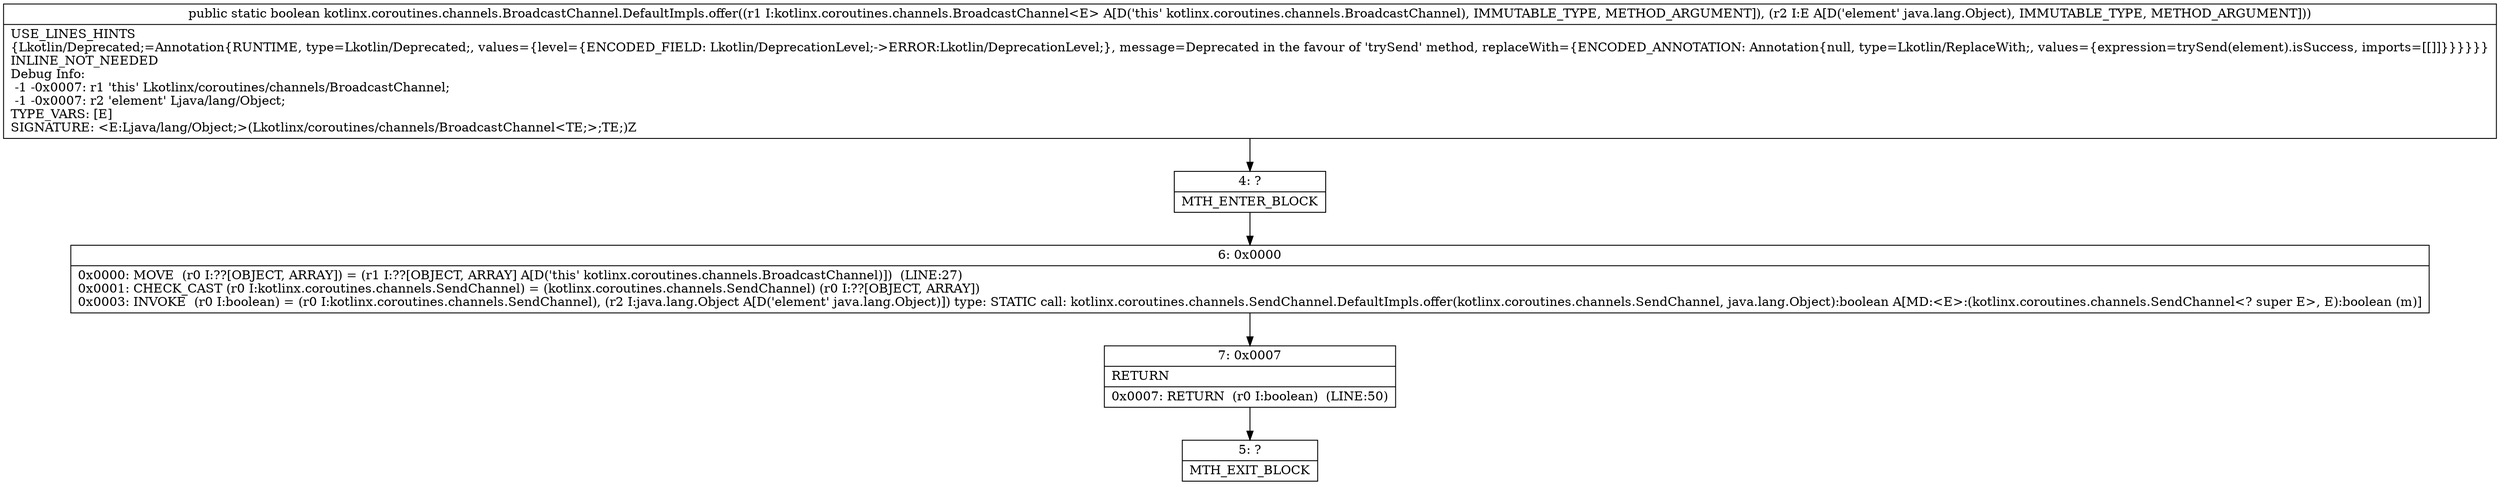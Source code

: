 digraph "CFG forkotlinx.coroutines.channels.BroadcastChannel.DefaultImpls.offer(Lkotlinx\/coroutines\/channels\/BroadcastChannel;Ljava\/lang\/Object;)Z" {
Node_4 [shape=record,label="{4\:\ ?|MTH_ENTER_BLOCK\l}"];
Node_6 [shape=record,label="{6\:\ 0x0000|0x0000: MOVE  (r0 I:??[OBJECT, ARRAY]) = (r1 I:??[OBJECT, ARRAY] A[D('this' kotlinx.coroutines.channels.BroadcastChannel)])  (LINE:27)\l0x0001: CHECK_CAST (r0 I:kotlinx.coroutines.channels.SendChannel) = (kotlinx.coroutines.channels.SendChannel) (r0 I:??[OBJECT, ARRAY]) \l0x0003: INVOKE  (r0 I:boolean) = (r0 I:kotlinx.coroutines.channels.SendChannel), (r2 I:java.lang.Object A[D('element' java.lang.Object)]) type: STATIC call: kotlinx.coroutines.channels.SendChannel.DefaultImpls.offer(kotlinx.coroutines.channels.SendChannel, java.lang.Object):boolean A[MD:\<E\>:(kotlinx.coroutines.channels.SendChannel\<? super E\>, E):boolean (m)]\l}"];
Node_7 [shape=record,label="{7\:\ 0x0007|RETURN\l|0x0007: RETURN  (r0 I:boolean)  (LINE:50)\l}"];
Node_5 [shape=record,label="{5\:\ ?|MTH_EXIT_BLOCK\l}"];
MethodNode[shape=record,label="{public static boolean kotlinx.coroutines.channels.BroadcastChannel.DefaultImpls.offer((r1 I:kotlinx.coroutines.channels.BroadcastChannel\<E\> A[D('this' kotlinx.coroutines.channels.BroadcastChannel), IMMUTABLE_TYPE, METHOD_ARGUMENT]), (r2 I:E A[D('element' java.lang.Object), IMMUTABLE_TYPE, METHOD_ARGUMENT]))  | USE_LINES_HINTS\l\{Lkotlin\/Deprecated;=Annotation\{RUNTIME, type=Lkotlin\/Deprecated;, values=\{level=\{ENCODED_FIELD: Lkotlin\/DeprecationLevel;\-\>ERROR:Lkotlin\/DeprecationLevel;\}, message=Deprecated in the favour of 'trySend' method, replaceWith=\{ENCODED_ANNOTATION: Annotation\{null, type=Lkotlin\/ReplaceWith;, values=\{expression=trySend(element).isSuccess, imports=[[]]\}\}\}\}\}\}\lINLINE_NOT_NEEDED\lDebug Info:\l  \-1 \-0x0007: r1 'this' Lkotlinx\/coroutines\/channels\/BroadcastChannel;\l  \-1 \-0x0007: r2 'element' Ljava\/lang\/Object;\lTYPE_VARS: [E]\lSIGNATURE: \<E:Ljava\/lang\/Object;\>(Lkotlinx\/coroutines\/channels\/BroadcastChannel\<TE;\>;TE;)Z\l}"];
MethodNode -> Node_4;Node_4 -> Node_6;
Node_6 -> Node_7;
Node_7 -> Node_5;
}

